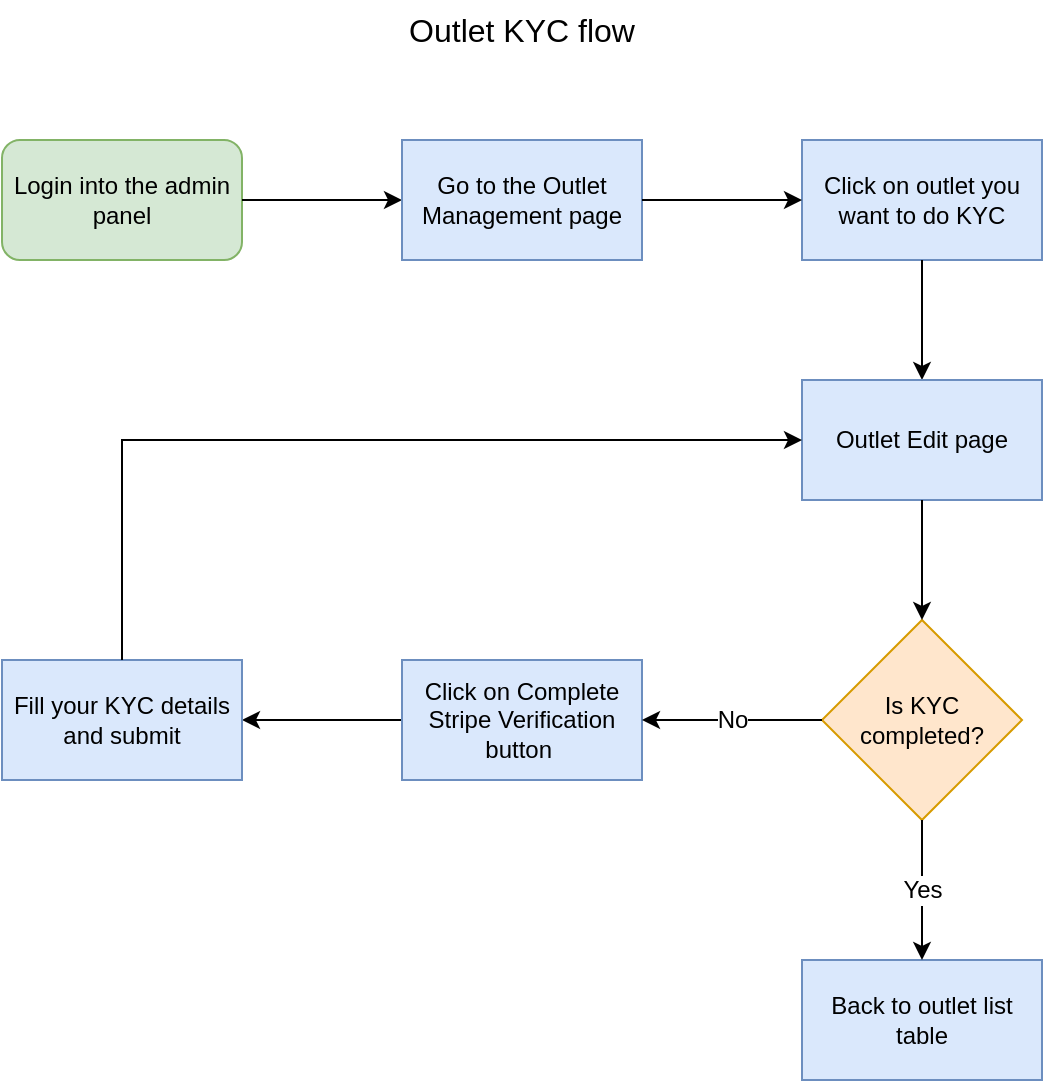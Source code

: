 <mxfile version="20.8.3" type="github">
  <diagram name="Page-1" id="c7558073-3199-34d8-9f00-42111426c3f3">
    <mxGraphModel dx="1194" dy="692" grid="1" gridSize="10" guides="1" tooltips="1" connect="1" arrows="1" fold="1" page="1" pageScale="1" pageWidth="826" pageHeight="1169" background="none" math="0" shadow="0">
      <root>
        <mxCell id="0" />
        <mxCell id="1" parent="0" />
        <mxCell id="5kpx9OWCmVV_XEbnzuug-98" style="edgeStyle=orthogonalEdgeStyle;rounded=0;orthogonalLoop=1;jettySize=auto;html=1;exitX=0.5;exitY=1;exitDx=0;exitDy=0;" edge="1" parent="1">
          <mxGeometry relative="1" as="geometry">
            <mxPoint x="458" y="150" as="sourcePoint" />
            <mxPoint x="458" y="150" as="targetPoint" />
          </mxGeometry>
        </mxCell>
        <mxCell id="5kpx9OWCmVV_XEbnzuug-99" value="Outlet KYC flow" style="text;html=1;strokeColor=none;fillColor=none;align=center;verticalAlign=middle;whiteSpace=wrap;rounded=0;fontSize=16;" vertex="1" parent="1">
          <mxGeometry x="333" y="10" width="160" height="30" as="geometry" />
        </mxCell>
        <mxCell id="5kpx9OWCmVV_XEbnzuug-101" value="&lt;font style=&quot;font-size: 12px;&quot;&gt;Login into the admin panel&lt;/font&gt;" style="rounded=1;whiteSpace=wrap;html=1;fontSize=10;fillColor=#d5e8d4;strokeColor=#82b366;" vertex="1" parent="1">
          <mxGeometry x="153" y="80" width="120" height="60" as="geometry" />
        </mxCell>
        <mxCell id="5kpx9OWCmVV_XEbnzuug-103" value="" style="endArrow=classic;html=1;rounded=0;fontSize=10;exitX=1;exitY=0.5;exitDx=0;exitDy=0;" edge="1" parent="1" source="5kpx9OWCmVV_XEbnzuug-101">
          <mxGeometry width="50" height="50" relative="1" as="geometry">
            <mxPoint x="463" y="110" as="sourcePoint" />
            <mxPoint x="353" y="110" as="targetPoint" />
          </mxGeometry>
        </mxCell>
        <mxCell id="5kpx9OWCmVV_XEbnzuug-104" value="&lt;font style=&quot;font-size: 12px;&quot;&gt;Go to the Outlet Management page&lt;/font&gt;" style="rounded=0;whiteSpace=wrap;html=1;fontSize=10;fillColor=#dae8fc;strokeColor=#6c8ebf;" vertex="1" parent="1">
          <mxGeometry x="353" y="80" width="120" height="60" as="geometry" />
        </mxCell>
        <mxCell id="5kpx9OWCmVV_XEbnzuug-105" value="&lt;font style=&quot;font-size: 12px;&quot;&gt;Click on outlet you want to do KYC&lt;/font&gt;" style="rounded=0;whiteSpace=wrap;html=1;fontSize=10;fillColor=#dae8fc;strokeColor=#6c8ebf;" vertex="1" parent="1">
          <mxGeometry x="553" y="80" width="120" height="60" as="geometry" />
        </mxCell>
        <mxCell id="5kpx9OWCmVV_XEbnzuug-106" value="Is KYC completed?" style="rhombus;whiteSpace=wrap;html=1;fontSize=12;fillColor=#ffe6cc;strokeColor=#d79b00;" vertex="1" parent="1">
          <mxGeometry x="563" y="320" width="100" height="100" as="geometry" />
        </mxCell>
        <mxCell id="5kpx9OWCmVV_XEbnzuug-107" value="" style="endArrow=classic;html=1;rounded=0;fontSize=12;entryX=0;entryY=0.5;entryDx=0;entryDy=0;exitX=1;exitY=0.5;exitDx=0;exitDy=0;" edge="1" parent="1" source="5kpx9OWCmVV_XEbnzuug-104" target="5kpx9OWCmVV_XEbnzuug-105">
          <mxGeometry width="50" height="50" relative="1" as="geometry">
            <mxPoint x="463" y="170" as="sourcePoint" />
            <mxPoint x="513" y="120" as="targetPoint" />
          </mxGeometry>
        </mxCell>
        <mxCell id="5kpx9OWCmVV_XEbnzuug-112" value="" style="endArrow=classic;html=1;rounded=0;fontSize=12;entryX=0.5;entryY=0;entryDx=0;entryDy=0;exitX=0.5;exitY=1;exitDx=0;exitDy=0;" edge="1" parent="1" source="5kpx9OWCmVV_XEbnzuug-105" target="5kpx9OWCmVV_XEbnzuug-121">
          <mxGeometry width="50" height="50" relative="1" as="geometry">
            <mxPoint x="463" y="160" as="sourcePoint" />
            <mxPoint x="513" y="110" as="targetPoint" />
          </mxGeometry>
        </mxCell>
        <mxCell id="5kpx9OWCmVV_XEbnzuug-118" value="" style="edgeStyle=orthogonalEdgeStyle;rounded=0;orthogonalLoop=1;jettySize=auto;html=1;fontSize=10;" edge="1" parent="1" source="5kpx9OWCmVV_XEbnzuug-115" target="5kpx9OWCmVV_XEbnzuug-117">
          <mxGeometry relative="1" as="geometry" />
        </mxCell>
        <mxCell id="5kpx9OWCmVV_XEbnzuug-115" value="Click on Complete Stripe Verification button&amp;nbsp;" style="whiteSpace=wrap;html=1;fillColor=#dae8fc;strokeColor=#6c8ebf;" vertex="1" parent="1">
          <mxGeometry x="353" y="340" width="120" height="60" as="geometry" />
        </mxCell>
        <mxCell id="5kpx9OWCmVV_XEbnzuug-117" value="Fill your KYC details and submit" style="whiteSpace=wrap;html=1;fillColor=#dae8fc;strokeColor=#6c8ebf;" vertex="1" parent="1">
          <mxGeometry x="153" y="340" width="120" height="60" as="geometry" />
        </mxCell>
        <mxCell id="5kpx9OWCmVV_XEbnzuug-119" value="&lt;font style=&quot;font-size: 12px;&quot;&gt;Back to outlet list table&lt;/font&gt;" style="rounded=0;whiteSpace=wrap;html=1;fontSize=10;fillColor=#dae8fc;strokeColor=#6c8ebf;" vertex="1" parent="1">
          <mxGeometry x="553" y="490" width="120" height="60" as="geometry" />
        </mxCell>
        <mxCell id="5kpx9OWCmVV_XEbnzuug-121" value="Outlet Edit page" style="rounded=0;whiteSpace=wrap;html=1;fontSize=12;fillColor=#dae8fc;strokeColor=#6c8ebf;" vertex="1" parent="1">
          <mxGeometry x="553" y="200" width="120" height="60" as="geometry" />
        </mxCell>
        <mxCell id="5kpx9OWCmVV_XEbnzuug-122" value="" style="endArrow=classic;html=1;rounded=0;fontSize=12;exitX=0.5;exitY=1;exitDx=0;exitDy=0;entryX=0.5;entryY=0;entryDx=0;entryDy=0;" edge="1" parent="1" source="5kpx9OWCmVV_XEbnzuug-121" target="5kpx9OWCmVV_XEbnzuug-106">
          <mxGeometry width="50" height="50" relative="1" as="geometry">
            <mxPoint x="390" y="360" as="sourcePoint" />
            <mxPoint x="440" y="310" as="targetPoint" />
          </mxGeometry>
        </mxCell>
        <mxCell id="5kpx9OWCmVV_XEbnzuug-124" value="No" style="endArrow=classic;html=1;rounded=0;fontSize=12;exitX=0;exitY=0.5;exitDx=0;exitDy=0;entryX=1;entryY=0.5;entryDx=0;entryDy=0;" edge="1" parent="1" source="5kpx9OWCmVV_XEbnzuug-106" target="5kpx9OWCmVV_XEbnzuug-115">
          <mxGeometry width="50" height="50" relative="1" as="geometry">
            <mxPoint x="390" y="360" as="sourcePoint" />
            <mxPoint x="440" y="310" as="targetPoint" />
          </mxGeometry>
        </mxCell>
        <mxCell id="5kpx9OWCmVV_XEbnzuug-125" value="Yes" style="endArrow=classic;html=1;rounded=0;fontSize=12;exitX=0.5;exitY=1;exitDx=0;exitDy=0;entryX=0.5;entryY=0;entryDx=0;entryDy=0;" edge="1" parent="1" source="5kpx9OWCmVV_XEbnzuug-106" target="5kpx9OWCmVV_XEbnzuug-119">
          <mxGeometry width="50" height="50" relative="1" as="geometry">
            <mxPoint x="390" y="360" as="sourcePoint" />
            <mxPoint x="440" y="310" as="targetPoint" />
          </mxGeometry>
        </mxCell>
        <mxCell id="5kpx9OWCmVV_XEbnzuug-126" value="" style="endArrow=classic;html=1;rounded=0;fontSize=12;exitX=0.5;exitY=0;exitDx=0;exitDy=0;entryX=0;entryY=0.5;entryDx=0;entryDy=0;" edge="1" parent="1" source="5kpx9OWCmVV_XEbnzuug-117" target="5kpx9OWCmVV_XEbnzuug-121">
          <mxGeometry width="50" height="50" relative="1" as="geometry">
            <mxPoint x="390" y="360" as="sourcePoint" />
            <mxPoint x="440" y="310" as="targetPoint" />
            <Array as="points">
              <mxPoint x="213" y="230" />
            </Array>
          </mxGeometry>
        </mxCell>
      </root>
    </mxGraphModel>
  </diagram>
</mxfile>
